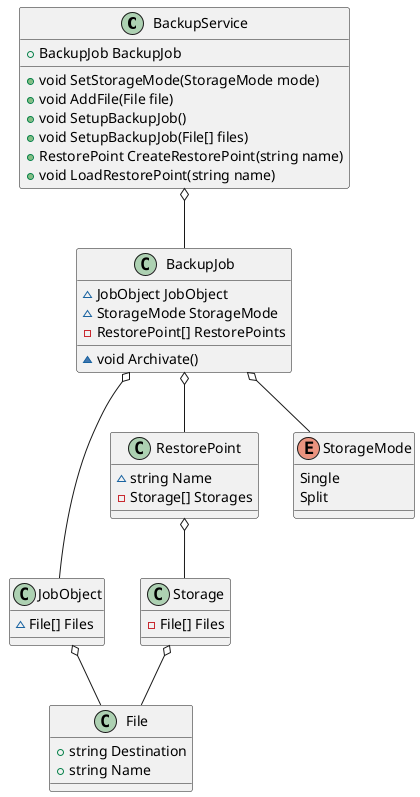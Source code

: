 ﻿@startuml

class BackupService {
    + BackupJob BackupJob
    
    + void SetStorageMode(StorageMode mode)
    + void AddFile(File file)
    + void SetupBackupJob()
    + void SetupBackupJob(File[] files)
    + RestorePoint CreateRestorePoint(string name)
    + void LoadRestorePoint(string name)
}

class BackupJob {
    ~ JobObject JobObject
    ~ StorageMode StorageMode
    - RestorePoint[] RestorePoints
    
    ~ void Archivate()
}

class JobObject {
    ~ File[] Files
}

class RestorePoint {
    ~ string Name
    - Storage[] Storages
}

class Storage {
    - File[] Files
}

class File {
    + string Destination
    + string Name
}

enum StorageMode {
    Single
    Split
}

BackupService o-- BackupJob
BackupJob o-- RestorePoint
RestorePoint o-- Storage
BackupJob o-- StorageMode
BackupJob o-- JobObject
JobObject o-- File
Storage o-- File

@enduml